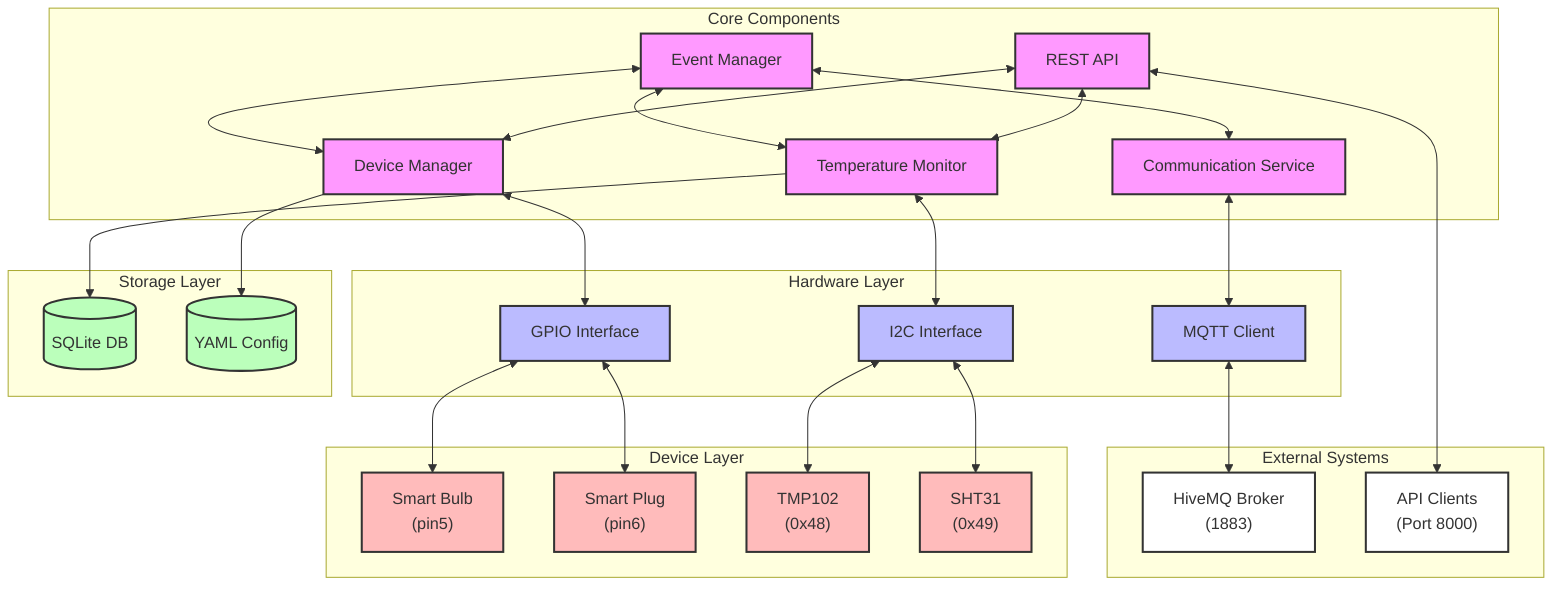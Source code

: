 graph TB
    subgraph Core["Core Components"]
        EvtMgr["Event Manager"]
        DevMgr["Device Manager"]
        CommSvc["Communication Service"]
        TempMon["Temperature Monitor"]
        API["REST API"]
    end

    subgraph Hardware["Hardware Layer"]
        GPIO["GPIO Interface"]
        I2C["I2C Interface"]
        MQTT["MQTT Client"]
    end

    subgraph Storage["Storage Layer"]
        SQLite[(SQLite DB)]
        YAML[("YAML Config")]
    end

    subgraph Devices["Device Layer"]
        Bulb["Smart Bulb\n(pin5)"]
        Plug["Smart Plug\n(pin6)"]
        TMP102["TMP102\n(0x48)"]
        SHT31["SHT31\n(0x49)"]
    end

    subgraph External["External Systems"]
        HiveMQ["HiveMQ Broker\n(1883)"]
        Clients["API Clients\n(Port 8000)"]
    end

    %% Core interconnections
    EvtMgr <--> DevMgr
    EvtMgr <--> TempMon
    EvtMgr <--> CommSvc
    API <--> DevMgr
    API <--> TempMon

    %% Hardware connections
    DevMgr <--> GPIO
    TempMon <--> I2C
    CommSvc <--> MQTT

    %% Device connections
    GPIO <--> Bulb
    GPIO <--> Plug
    I2C <--> TMP102
    I2C <--> SHT31

    %% External connections
    MQTT <--> HiveMQ
    API <--> Clients

    %% Storage connections
    TempMon --> SQLite
    DevMgr --> YAML
    
    classDef core fill:#f9f,stroke:#333,stroke-width:2px
    classDef hw fill:#bbf,stroke:#333,stroke-width:2px
    classDef storage fill:#bfb,stroke:#333,stroke-width:2px
    classDef device fill:#fbb,stroke:#333,stroke-width:2px
    classDef external fill:#fff,stroke:#333,stroke-width:2px

    class EvtMgr,DevMgr,CommSvc,TempMon,API core
    class GPIO,I2C,MQTT hw
    class SQLite,YAML storage
    class Bulb,Plug,TMP102,SHT31 device
    class HiveMQ,Clients external